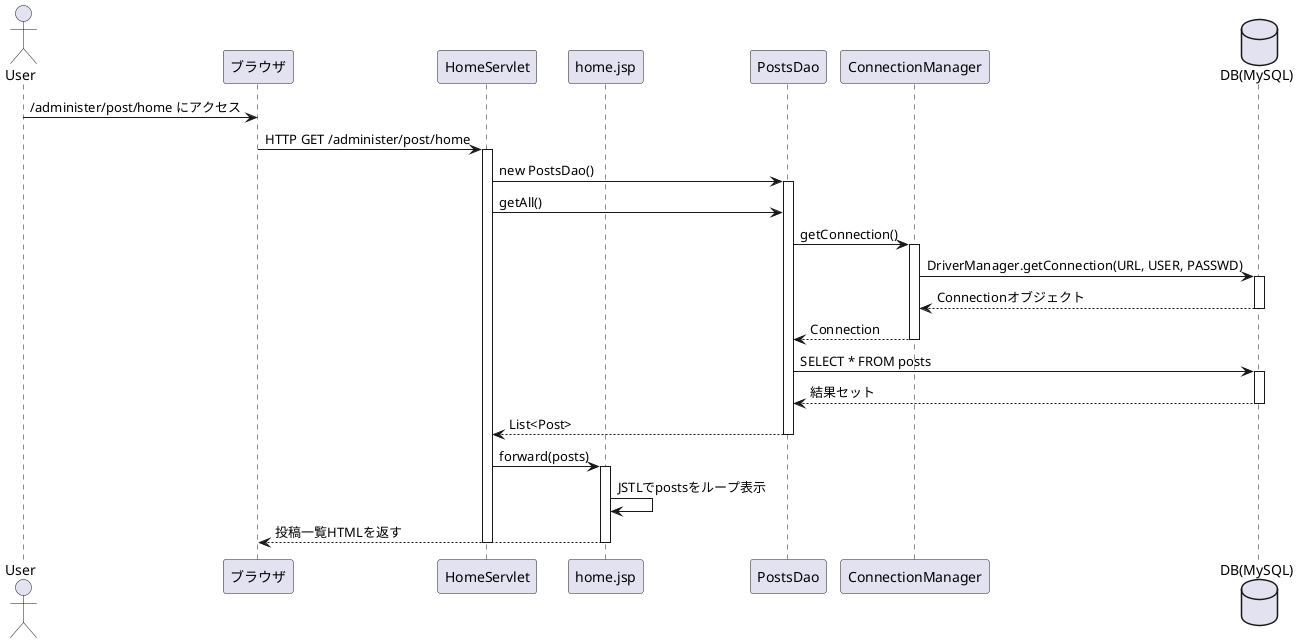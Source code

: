 @startuml administer-post-read
actor User
participant "ブラウザ" as Browser
participant "HomeServlet" as Servlet
participant "home.jsp" as JSP
participant "PostsDao" as Dao
participant "ConnectionManager" as ConnMgr
database "DB(MySQL)" as DB

User -> Browser : /administer/post/home にアクセス
Browser -> Servlet : HTTP GET /administer/post/home
activate Servlet
Servlet -> Dao : new PostsDao()
activate Dao
Servlet -> Dao : getAll()
Dao -> ConnMgr : getConnection()
activate ConnMgr
ConnMgr -> DB : DriverManager.getConnection(URL, USER, PASSWD)
activate DB
DB --> ConnMgr : Connectionオブジェクト
deactivate DB
ConnMgr --> Dao : Connection
deactivate ConnMgr
Dao -> DB : SELECT * FROM posts
activate DB
DB --> Dao : 結果セット
deactivate DB
Dao --> Servlet : List<Post>
deactivate Dao
Servlet -> JSP : forward(posts)
activate JSP
JSP -> JSP : JSTLでpostsをループ表示
JSP --> Browser : 投稿一覧HTMLを返す
deactivate JSP
deactivate Servlet
@enduml
